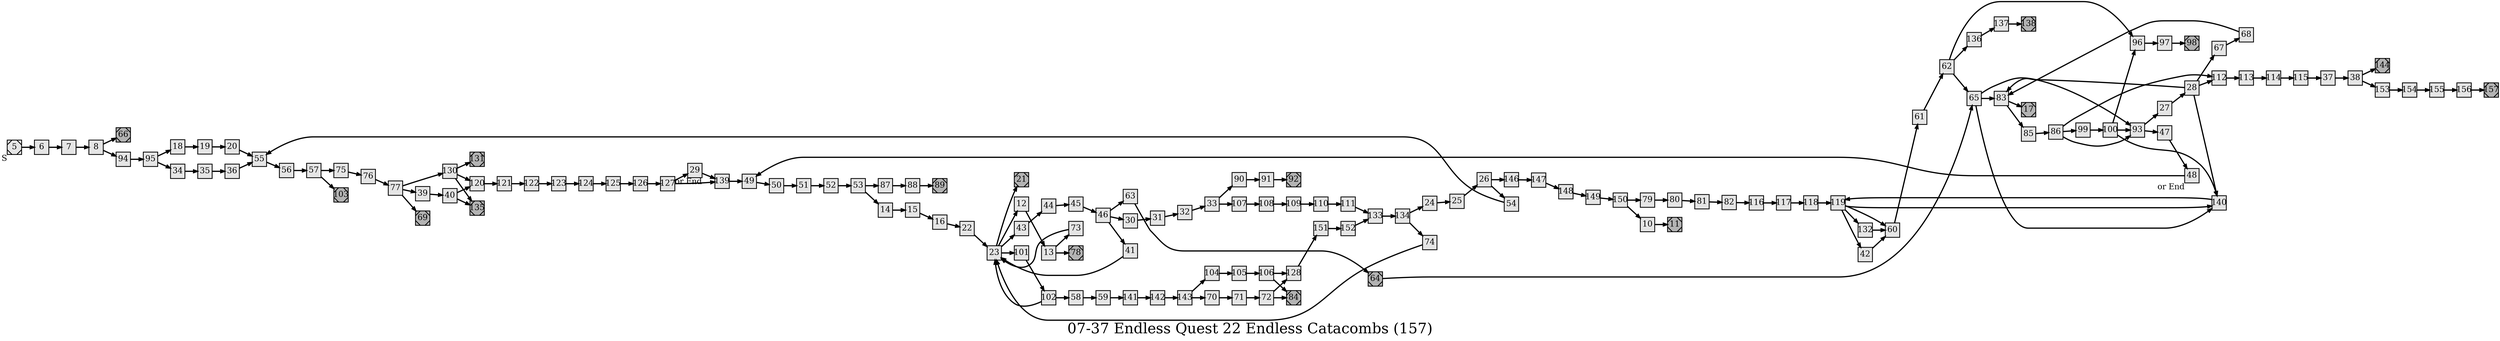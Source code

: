 digraph g{
  graph [ label="07-37 Endless Quest 22 Endless Catacombs (157)" rankdir=LR, ordering=out, fontsize=36, nodesep="0.35", ranksep="0.45"];
  node  [shape=rect, penwidth=2, fontsize=20, style=filled, fillcolor=grey90, margin="0,0", labelfloat=true, regular=true, fixedsize=true];
  edge  [labelfloat=true, penwidth=3, fontsize=12];
  // ---;
  // group  : Katz;
  // id     :;
  // gbid   :;
  // series :;
  // title  :;
  // author :;
  // credit:;
  // - name : Rachael Grainger;
  // role : encoder;
  // date : 2017-08-24;
  // - name : Jeremy Douglass;
  // role : editor;
  // date : 2017-10-19;
  // render:;
  // - name   : small;
  // styles : gvStyles-small.txt;
  // engine : dot;
  // comment: >;
  
  // ---;
  
  // From | To | Label;
  
  5	[ xlabel="S", shape=Msquare, fontsize=20 ];
  5 -> 6;
  6 -> 7;
  7 -> 8;
  8 -> 66;
  8 -> 94;
  10 -> 11;
  11	[ xlabel="E", shape=Msquare, fontsize=20, fillcolor=grey70, xlabel="" ];
  12 -> 13;
  13 -> 73;
  13 -> 78;
  14 -> 15;
  15 -> 16;
  16 -> 22;
  17	[ xlabel="E", shape=Msquare, fontsize=20, fillcolor=grey70, xlabel="" ];
  18 -> 19;
  19 -> 20;
  20 -> 55;
  21	[ xlabel="E", shape=Msquare, fontsize=20, fillcolor=grey70, xlabel="" ];
  22 -> 23;
  23 -> 21;
  23 -> 12;
  23 -> 43;
  23 -> 101;
  24 -> 25;
  25 -> 26;
  26 -> 146;
  26 -> 54;
  27 -> 28;
  28 -> 67;
  28 -> 83;
  28 -> 112;
  28 -> 140;
  29 -> 139;
  29	[ xlabel="or End" ];
  30 -> 31;
  31 -> 32;
  32 -> 33;
  33 -> 90;
  33 -> 107;
  34 -> 35;
  35 -> 36;
  36 -> 55;
  37 -> 38;
  38 -> 144;
  38 -> 153;
  39 -> 40;
  40 -> 120;
  40 -> 135;
  41 -> 23;
  42 -> 60;
  43 -> 44;
  44 -> 45;
  45 -> 46;
  46 -> 63;
  46 -> 30;
  46 -> 41;
  47 -> 48;
  48 -> 49;
  48	[ xlabel="or End" ];
  49 -> 50;
  50 -> 51;
  51 -> 52;
  52 -> 53;
  53 -> 87;
  53 -> 14;
  54 -> 55;
  55 -> 56;
  56 -> 57;
  57 -> 75;
  57 -> 103;
  58 -> 59;
  59 -> 141;
  60 -> 61;
  61 -> 62;
  62 -> 96;
  62 -> 136;
  62 -> 65;
  63 -> 64;
  64 -> 65;
  65 -> 93;
  65 -> 83;
  65 -> 140;
  64	[ xlabel="E", shape=Msquare, fontsize=20, fillcolor=grey70, xlabel="" ];
  66	[ xlabel="E", shape=Msquare, fontsize=20, fillcolor=grey70, xlabel="" ];
  67 -> 68;
  68 -> 83;
  69	[ xlabel="E", shape=Msquare, fontsize=20, fillcolor=grey70, xlabel="" ];
  70 -> 71;
  71 -> 72;
  72 -> 128;
  72 -> 84;
  73 -> 23;
  74 -> 23;
  75 -> 76;
  76 -> 77;
  77 -> 130;
  77 -> 39;
  77 -> 69;
  78	[ xlabel="E", shape=Msquare, fontsize=20, fillcolor=grey70, xlabel="" ];
  79 -> 80;
  80 -> 81;
  81 -> 82;
  82 -> 116;
  83 -> 17;
  83 -> 85;
  84	[ xlabel="E", shape=Msquare, fontsize=20, fillcolor=grey70, xlabel="" ];
  85 -> 86;
  86 -> 112;
  86 -> 99;
  86 -> 93;
  87 -> 88;
  88 -> 89;
  89	[ xlabel="E", shape=Msquare, fontsize=20, fillcolor=grey70, xlabel="" ];
  90 -> 91;
  91 -> 92;
  92	[ xlabel="E", shape=Msquare, fontsize=20, fillcolor=grey70, xlabel="" ];
  93 -> 27;
  93 -> 47;
  94 -> 95;
  95 -> 18;
  95 -> 34;
  96 -> 97;
  97 -> 98;
  98	[ xlabel="E", shape=Msquare, fontsize=20, fillcolor=grey70, xlabel="" ];
  99 -> 100;
  100 -> 96;
  100 -> 93;
  100 -> 140;
  101 -> 102;
  102 -> 58;
  102 -> 23;
  103	[ xlabel="E", shape=Msquare, fontsize=20, fillcolor=grey70, xlabel="" ];
  104 -> 105;
  105 -> 106;
  106 -> 128;
  106 -> 84;
  107 -> 108;
  108 -> 109;
  109 -> 110;
  110 -> 111;
  111 -> 133;
  112 -> 113;
  113 -> 114;
  114 -> 115;
  115 -> 37;
  116 -> 117;
  117 -> 118;
  118 -> 119;
  119 -> 60;
  119 -> 140;
  119 -> 132;
  119 -> 42;
  120 -> 121;
  121 -> 122;
  122 -> 123;
  123 -> 124;
  124 -> 125;
  125 -> 126;
  126 -> 127;
  127 -> 29;
  127 -> 139;
  128 -> 151;
  130 -> 131;
  130 -> 120;
  130 -> 135;
  131	[ xlabel="E", shape=Msquare, fontsize=20, fillcolor=grey70, xlabel="" ];
  132 -> 60;
  133 -> 134;
  134 -> 24;
  134 -> 74;
  135	[ xlabel="E", shape=Msquare, fontsize=20, fillcolor=grey70, xlabel="" ];
  136 -> 137;
  137 -> 138;
  138	[ xlabel="E", shape=Msquare, fontsize=20, fillcolor=grey70, xlabel="" ];
  139 -> 49;
  140 -> 119;
  141 -> 142;
  142 -> 143;
  143 -> 104;
  143 -> 70;
  144	[ xlabel="E", shape=Msquare, fontsize=20, fillcolor=grey70, xlabel="" ];
  146 -> 147;
  147 -> 148;
  148 -> 149;
  149 -> 150;
  150 -> 79;
  150 -> 10;
  151 -> 152;
  152 -> 133;
  153 -> 154;
  154 -> 155;
  155 -> 156;
  156 -> 157;
  157	[ xlabel="E", shape=Msquare, fontsize=20, fillcolor=grey70, xlabel="" ];
}

